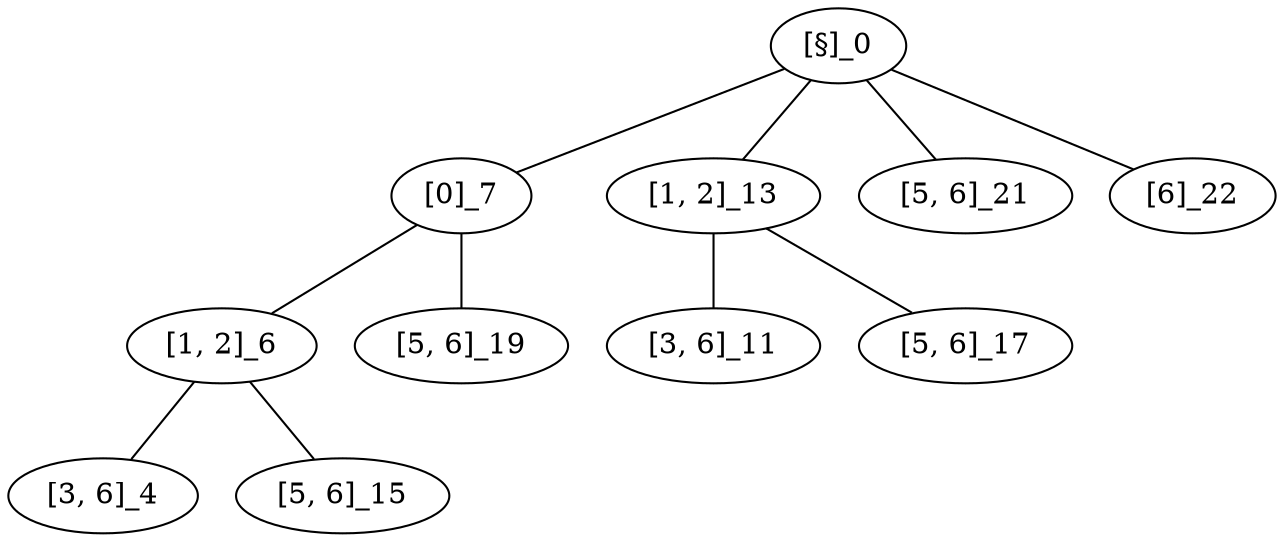graph {
"[§]_0"--{"[0]_7" "[1, 2]_13" "[5, 6]_21" "[6]_22" };

"[0]_7"--{"[1, 2]_6" "[5, 6]_19" };

"[1, 2]_6"--{"[3, 6]_4" "[5, 6]_15" };

"[3, 6]_4"--{};

"[5, 6]_15"--{};

"[5, 6]_19"--{};

"[1, 2]_13"--{"[3, 6]_11" "[5, 6]_17" };

"[3, 6]_11"--{};

"[5, 6]_17"--{};

"[5, 6]_21"--{};

"[6]_22"--{};

}